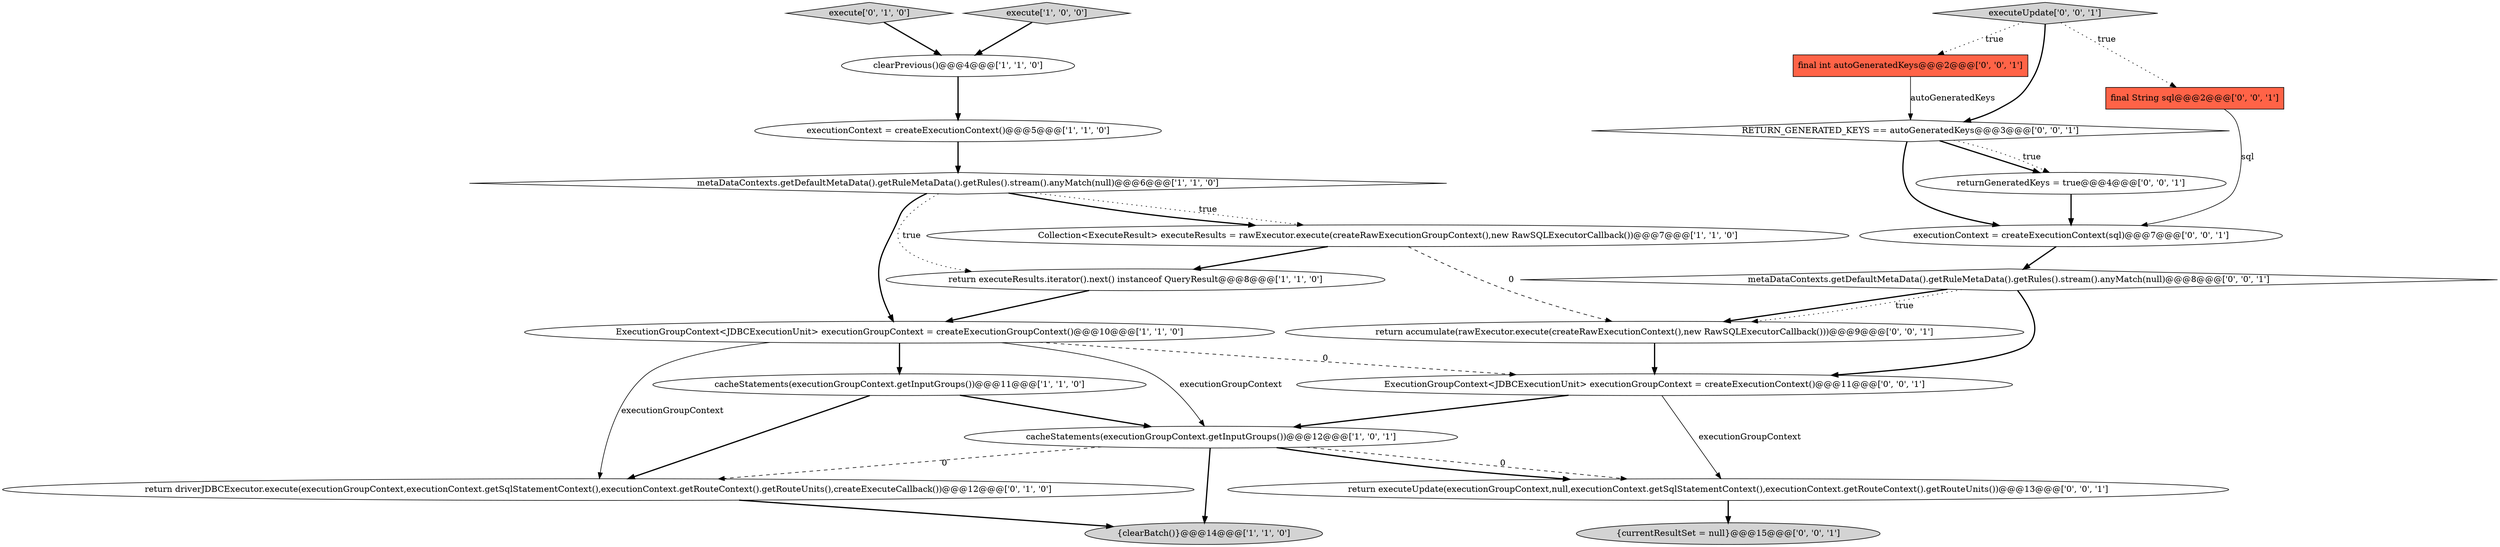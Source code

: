 digraph {
10 [style = filled, label = "return driverJDBCExecutor.execute(executionGroupContext,executionContext.getSqlStatementContext(),executionContext.getRouteContext().getRouteUnits(),createExecuteCallback())@@@12@@@['0', '1', '0']", fillcolor = white, shape = ellipse image = "AAA1AAABBB2BBB"];
15 [style = filled, label = "returnGeneratedKeys = true@@@4@@@['0', '0', '1']", fillcolor = white, shape = ellipse image = "AAA0AAABBB3BBB"];
16 [style = filled, label = "executionContext = createExecutionContext(sql)@@@7@@@['0', '0', '1']", fillcolor = white, shape = ellipse image = "AAA0AAABBB3BBB"];
21 [style = filled, label = "RETURN_GENERATED_KEYS == autoGeneratedKeys@@@3@@@['0', '0', '1']", fillcolor = white, shape = diamond image = "AAA0AAABBB3BBB"];
14 [style = filled, label = "metaDataContexts.getDefaultMetaData().getRuleMetaData().getRules().stream().anyMatch(null)@@@8@@@['0', '0', '1']", fillcolor = white, shape = diamond image = "AAA0AAABBB3BBB"];
6 [style = filled, label = "Collection<ExecuteResult> executeResults = rawExecutor.execute(createRawExecutionGroupContext(),new RawSQLExecutorCallback())@@@7@@@['1', '1', '0']", fillcolor = white, shape = ellipse image = "AAA0AAABBB1BBB"];
20 [style = filled, label = "final int autoGeneratedKeys@@@2@@@['0', '0', '1']", fillcolor = tomato, shape = box image = "AAA0AAABBB3BBB"];
12 [style = filled, label = "return accumulate(rawExecutor.execute(createRawExecutionContext(),new RawSQLExecutorCallback()))@@@9@@@['0', '0', '1']", fillcolor = white, shape = ellipse image = "AAA0AAABBB3BBB"];
4 [style = filled, label = "ExecutionGroupContext<JDBCExecutionUnit> executionGroupContext = createExecutionGroupContext()@@@10@@@['1', '1', '0']", fillcolor = white, shape = ellipse image = "AAA0AAABBB1BBB"];
2 [style = filled, label = "clearPrevious()@@@4@@@['1', '1', '0']", fillcolor = white, shape = ellipse image = "AAA0AAABBB1BBB"];
1 [style = filled, label = "{clearBatch()}@@@14@@@['1', '1', '0']", fillcolor = lightgray, shape = ellipse image = "AAA0AAABBB1BBB"];
13 [style = filled, label = "ExecutionGroupContext<JDBCExecutionUnit> executionGroupContext = createExecutionContext()@@@11@@@['0', '0', '1']", fillcolor = white, shape = ellipse image = "AAA0AAABBB3BBB"];
9 [style = filled, label = "cacheStatements(executionGroupContext.getInputGroups())@@@11@@@['1', '1', '0']", fillcolor = white, shape = ellipse image = "AAA0AAABBB1BBB"];
18 [style = filled, label = "executeUpdate['0', '0', '1']", fillcolor = lightgray, shape = diamond image = "AAA0AAABBB3BBB"];
7 [style = filled, label = "executionContext = createExecutionContext()@@@5@@@['1', '1', '0']", fillcolor = white, shape = ellipse image = "AAA0AAABBB1BBB"];
8 [style = filled, label = "execute['1', '0', '0']", fillcolor = lightgray, shape = diamond image = "AAA0AAABBB1BBB"];
22 [style = filled, label = "{currentResultSet = null}@@@15@@@['0', '0', '1']", fillcolor = lightgray, shape = ellipse image = "AAA0AAABBB3BBB"];
17 [style = filled, label = "return executeUpdate(executionGroupContext,null,executionContext.getSqlStatementContext(),executionContext.getRouteContext().getRouteUnits())@@@13@@@['0', '0', '1']", fillcolor = white, shape = ellipse image = "AAA0AAABBB3BBB"];
0 [style = filled, label = "cacheStatements(executionGroupContext.getInputGroups())@@@12@@@['1', '0', '1']", fillcolor = white, shape = ellipse image = "AAA0AAABBB1BBB"];
3 [style = filled, label = "return executeResults.iterator().next() instanceof QueryResult@@@8@@@['1', '1', '0']", fillcolor = white, shape = ellipse image = "AAA0AAABBB1BBB"];
19 [style = filled, label = "final String sql@@@2@@@['0', '0', '1']", fillcolor = tomato, shape = box image = "AAA0AAABBB3BBB"];
5 [style = filled, label = "metaDataContexts.getDefaultMetaData().getRuleMetaData().getRules().stream().anyMatch(null)@@@6@@@['1', '1', '0']", fillcolor = white, shape = diamond image = "AAA0AAABBB1BBB"];
11 [style = filled, label = "execute['0', '1', '0']", fillcolor = lightgray, shape = diamond image = "AAA0AAABBB2BBB"];
20->21 [style = solid, label="autoGeneratedKeys"];
18->20 [style = dotted, label="true"];
21->15 [style = bold, label=""];
2->7 [style = bold, label=""];
13->0 [style = bold, label=""];
5->3 [style = dotted, label="true"];
21->16 [style = bold, label=""];
14->13 [style = bold, label=""];
0->10 [style = dashed, label="0"];
14->12 [style = bold, label=""];
9->0 [style = bold, label=""];
19->16 [style = solid, label="sql"];
14->12 [style = dotted, label="true"];
0->1 [style = bold, label=""];
11->2 [style = bold, label=""];
5->4 [style = bold, label=""];
21->15 [style = dotted, label="true"];
12->13 [style = bold, label=""];
10->1 [style = bold, label=""];
5->6 [style = dotted, label="true"];
6->12 [style = dashed, label="0"];
8->2 [style = bold, label=""];
13->17 [style = solid, label="executionGroupContext"];
4->0 [style = solid, label="executionGroupContext"];
4->9 [style = bold, label=""];
16->14 [style = bold, label=""];
6->3 [style = bold, label=""];
4->10 [style = solid, label="executionGroupContext"];
15->16 [style = bold, label=""];
18->19 [style = dotted, label="true"];
0->17 [style = dashed, label="0"];
0->17 [style = bold, label=""];
18->21 [style = bold, label=""];
7->5 [style = bold, label=""];
4->13 [style = dashed, label="0"];
17->22 [style = bold, label=""];
3->4 [style = bold, label=""];
5->6 [style = bold, label=""];
9->10 [style = bold, label=""];
}
